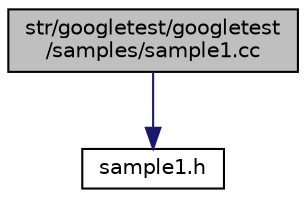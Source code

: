 digraph "str/googletest/googletest/samples/sample1.cc"
{
  edge [fontname="Helvetica",fontsize="10",labelfontname="Helvetica",labelfontsize="10"];
  node [fontname="Helvetica",fontsize="10",shape=record];
  Node0 [label="str/googletest/googletest\l/samples/sample1.cc",height=0.2,width=0.4,color="black", fillcolor="grey75", style="filled", fontcolor="black"];
  Node0 -> Node1 [color="midnightblue",fontsize="10",style="solid",fontname="Helvetica"];
  Node1 [label="sample1.h",height=0.2,width=0.4,color="black", fillcolor="white", style="filled",URL="$de/d7a/sample1_8h.html"];
}
